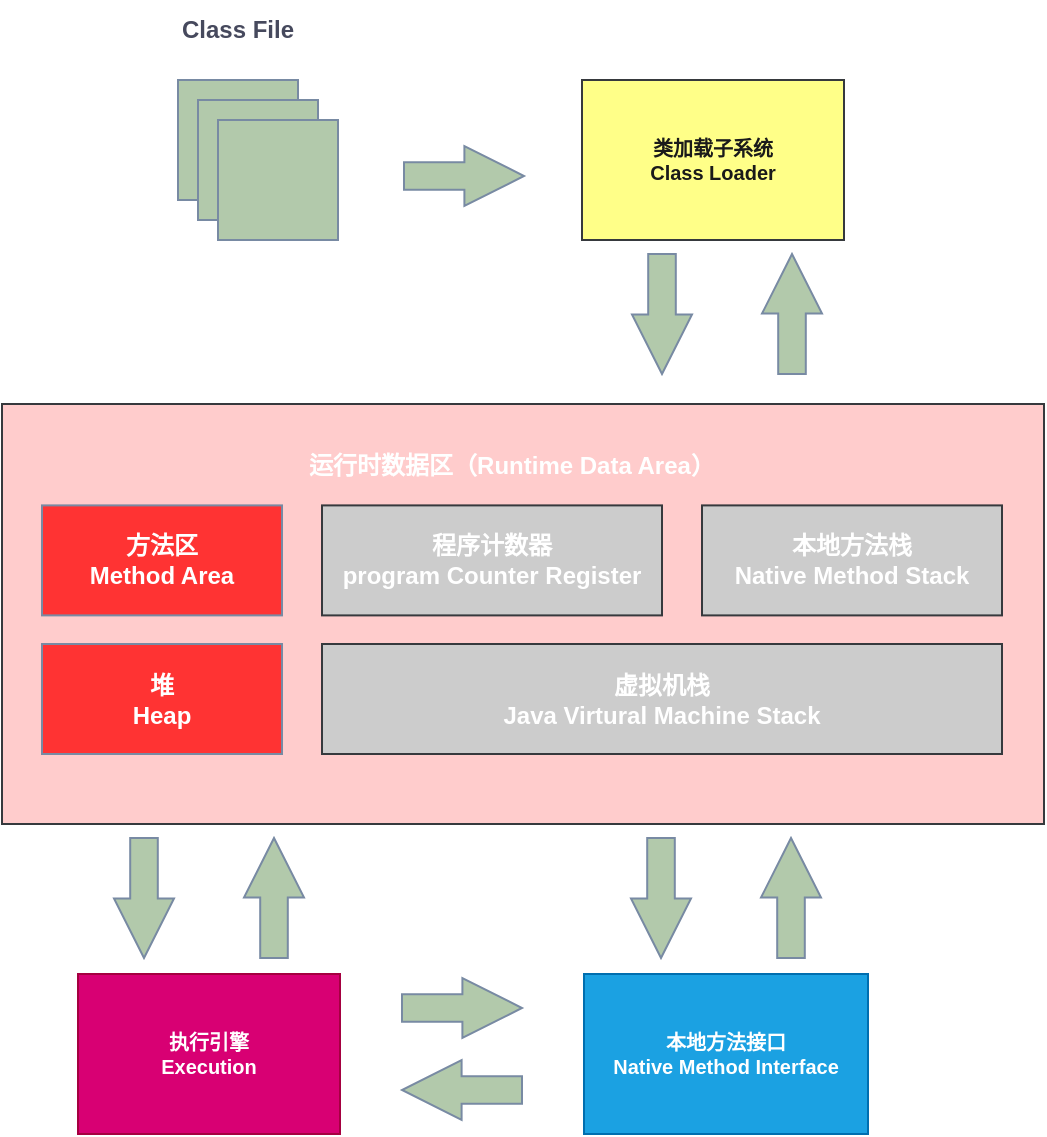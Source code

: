 <mxfile version="21.0.2" type="github">
  <diagram name="第 1 页" id="xl707IkjOxIr8ZXbckq2">
    <mxGraphModel dx="1050" dy="549" grid="1" gridSize="10" guides="1" tooltips="1" connect="1" arrows="1" fold="1" page="1" pageScale="1" pageWidth="827" pageHeight="1169" math="0" shadow="0">
      <root>
        <mxCell id="0" />
        <mxCell id="1" parent="0" />
        <mxCell id="Ia8yeapum5S0hoOMVwk_-3" value="" style="rounded=0;whiteSpace=wrap;html=1;labelBackgroundColor=none;fillColor=#B2C9AB;strokeColor=#788AA3;fontColor=#46495D;" parent="1" vertex="1">
          <mxGeometry x="198" y="80" width="60" height="60" as="geometry" />
        </mxCell>
        <mxCell id="Ia8yeapum5S0hoOMVwk_-4" value="" style="rounded=0;whiteSpace=wrap;html=1;labelBackgroundColor=none;fillColor=#B2C9AB;strokeColor=#788AA3;fontColor=#46495D;" parent="1" vertex="1">
          <mxGeometry x="208" y="90" width="60" height="60" as="geometry" />
        </mxCell>
        <mxCell id="Ia8yeapum5S0hoOMVwk_-5" value="" style="rounded=0;whiteSpace=wrap;html=1;labelBackgroundColor=none;fillColor=#B2C9AB;strokeColor=#788AA3;fontColor=#46495D;" parent="1" vertex="1">
          <mxGeometry x="218" y="100" width="60" height="60" as="geometry" />
        </mxCell>
        <mxCell id="Ia8yeapum5S0hoOMVwk_-7" value="&lt;font style=&quot;font-size: 10px;&quot;&gt;类加载子系统&lt;br style=&quot;font-size: 10px;&quot;&gt;Class Loader&lt;br style=&quot;font-size: 10px;&quot;&gt;&lt;/font&gt;" style="rounded=0;whiteSpace=wrap;html=1;fontSize=10;labelBackgroundColor=none;fillColor=#ffff88;strokeColor=#36393d;fontColor=#1A1A1A;fontStyle=1" parent="1" vertex="1">
          <mxGeometry x="400" y="80" width="131" height="80" as="geometry" />
        </mxCell>
        <mxCell id="b2Np1KRNmqKzjCU9OB0Q-17" value="&lt;font style=&quot;font-size: 10px;&quot;&gt;执行引擎&lt;br&gt;Execution&lt;br style=&quot;font-size: 10px;&quot;&gt;&lt;/font&gt;" style="rounded=0;whiteSpace=wrap;html=1;fontSize=10;labelBackgroundColor=none;fillColor=#d80073;strokeColor=#A50040;fontColor=#ffffff;fontStyle=1" vertex="1" parent="1">
          <mxGeometry x="148" y="527" width="131" height="80" as="geometry" />
        </mxCell>
        <mxCell id="b2Np1KRNmqKzjCU9OB0Q-28" value="&lt;font style=&quot;font-size: 10px;&quot;&gt;本地方法接口&lt;br&gt;Native Method Interface&lt;br style=&quot;font-size: 10px;&quot;&gt;&lt;/font&gt;" style="rounded=0;whiteSpace=wrap;html=1;fontSize=10;labelBackgroundColor=none;fillColor=#1ba1e2;strokeColor=#006EAF;fontColor=#ffffff;fontStyle=1" vertex="1" parent="1">
          <mxGeometry x="401" y="527" width="142" height="80" as="geometry" />
        </mxCell>
        <mxCell id="b2Np1KRNmqKzjCU9OB0Q-1" value="" style="rounded=0;whiteSpace=wrap;html=1;align=left;labelBackgroundColor=none;fillColor=#ffcccc;strokeColor=#36393d;" vertex="1" parent="1">
          <mxGeometry x="110" y="242" width="521" height="210" as="geometry" />
        </mxCell>
        <mxCell id="b2Np1KRNmqKzjCU9OB0Q-3" value="运行时数据区（Runtime Data Area）" style="rounded=1;whiteSpace=wrap;html=1;strokeWidth=0;fillColor=none;strokeColor=none;labelBackgroundColor=none;fontColor=#FFFFFF;fontStyle=1" vertex="1" parent="1">
          <mxGeometry x="260" y="253.7" width="210" height="39" as="geometry" />
        </mxCell>
        <mxCell id="b2Np1KRNmqKzjCU9OB0Q-5" value="方法区&lt;br&gt;Method Area" style="rounded=0;whiteSpace=wrap;html=1;labelBackgroundColor=none;fillColor=#FF3333;strokeColor=#788AA3;fontColor=#FFFFFF;fontStyle=1" vertex="1" parent="1">
          <mxGeometry x="130" y="292.7" width="120" height="55" as="geometry" />
        </mxCell>
        <mxCell id="b2Np1KRNmqKzjCU9OB0Q-7" value="堆&lt;br&gt;Heap" style="rounded=0;whiteSpace=wrap;html=1;labelBackgroundColor=none;fillColor=#FF3333;strokeColor=#788AA3;fontColor=#FFFFFF;fontStyle=1" vertex="1" parent="1">
          <mxGeometry x="130" y="362" width="120" height="55" as="geometry" />
        </mxCell>
        <mxCell id="b2Np1KRNmqKzjCU9OB0Q-13" value="程序计数器&lt;br&gt;program Counter Register" style="rounded=0;whiteSpace=wrap;html=1;labelBackgroundColor=none;fillColor=#CCCCCC;strokeColor=#36393d;fontColor=#FFFFFF;fontStyle=1" vertex="1" parent="1">
          <mxGeometry x="270" y="292.7" width="170" height="55" as="geometry" />
        </mxCell>
        <mxCell id="b2Np1KRNmqKzjCU9OB0Q-14" value="本地方法栈&lt;br&gt;Native Method Stack" style="rounded=0;whiteSpace=wrap;html=1;labelBackgroundColor=none;fillColor=#CCCCCC;strokeColor=#36393d;fontColor=#FFFFFF;fontStyle=1" vertex="1" parent="1">
          <mxGeometry x="460" y="292.7" width="150" height="55" as="geometry" />
        </mxCell>
        <mxCell id="b2Np1KRNmqKzjCU9OB0Q-15" value="虚拟机栈&lt;br&gt;Java Virtural Machine Stack" style="rounded=0;whiteSpace=wrap;html=1;labelBackgroundColor=none;fillColor=#CCCCCC;strokeColor=#36393d;fontColor=#FFFFFF;fontStyle=1" vertex="1" parent="1">
          <mxGeometry x="270" y="362" width="340" height="55" as="geometry" />
        </mxCell>
        <mxCell id="b2Np1KRNmqKzjCU9OB0Q-29" value="Class File" style="text;html=1;strokeColor=none;fillColor=none;align=center;verticalAlign=middle;whiteSpace=wrap;rounded=0;fontColor=#46495D;fontStyle=1" vertex="1" parent="1">
          <mxGeometry x="198" y="40" width="60" height="30" as="geometry" />
        </mxCell>
        <mxCell id="b2Np1KRNmqKzjCU9OB0Q-32" value="" style="html=1;shadow=0;dashed=0;align=center;verticalAlign=middle;shape=mxgraph.arrows2.arrow;dy=0.54;dx=29.8;direction=north;notch=0;strokeColor=#788AA3;fontColor=#46495D;fillColor=#B2C9AB;" vertex="1" parent="1">
          <mxGeometry x="490" y="167" width="30" height="60" as="geometry" />
        </mxCell>
        <mxCell id="b2Np1KRNmqKzjCU9OB0Q-33" value="" style="html=1;shadow=0;dashed=0;align=center;verticalAlign=middle;shape=mxgraph.arrows2.arrow;dy=0.54;dx=29.8;direction=south;notch=0;strokeColor=#788AA3;fontColor=#46495D;fillColor=#B2C9AB;" vertex="1" parent="1">
          <mxGeometry x="425" y="167" width="30" height="60" as="geometry" />
        </mxCell>
        <mxCell id="b2Np1KRNmqKzjCU9OB0Q-34" value="" style="html=1;shadow=0;dashed=0;align=center;verticalAlign=middle;shape=mxgraph.arrows2.arrow;dy=0.54;dx=29.8;direction=east;notch=0;strokeColor=#788AA3;fontColor=#46495D;fillColor=#B2C9AB;" vertex="1" parent="1">
          <mxGeometry x="311" y="113" width="60" height="30" as="geometry" />
        </mxCell>
        <mxCell id="b2Np1KRNmqKzjCU9OB0Q-35" value="" style="html=1;shadow=0;dashed=0;align=center;verticalAlign=middle;shape=mxgraph.arrows2.arrow;dy=0.54;dx=29.8;direction=north;notch=0;strokeColor=#788AA3;fontColor=#46495D;fillColor=#B2C9AB;" vertex="1" parent="1">
          <mxGeometry x="231" y="459" width="30" height="60" as="geometry" />
        </mxCell>
        <mxCell id="b2Np1KRNmqKzjCU9OB0Q-36" value="" style="html=1;shadow=0;dashed=0;align=center;verticalAlign=middle;shape=mxgraph.arrows2.arrow;dy=0.54;dx=29.8;direction=south;notch=0;strokeColor=#788AA3;fontColor=#46495D;fillColor=#B2C9AB;" vertex="1" parent="1">
          <mxGeometry x="166" y="459" width="30" height="60" as="geometry" />
        </mxCell>
        <mxCell id="b2Np1KRNmqKzjCU9OB0Q-37" value="" style="html=1;shadow=0;dashed=0;align=center;verticalAlign=middle;shape=mxgraph.arrows2.arrow;dy=0.54;dx=29.8;direction=north;notch=0;strokeColor=#788AA3;fontColor=#46495D;fillColor=#B2C9AB;" vertex="1" parent="1">
          <mxGeometry x="489.5" y="459" width="30" height="60" as="geometry" />
        </mxCell>
        <mxCell id="b2Np1KRNmqKzjCU9OB0Q-38" value="" style="html=1;shadow=0;dashed=0;align=center;verticalAlign=middle;shape=mxgraph.arrows2.arrow;dy=0.54;dx=29.8;direction=south;notch=0;strokeColor=#788AA3;fontColor=#46495D;fillColor=#B2C9AB;" vertex="1" parent="1">
          <mxGeometry x="424.5" y="459" width="30" height="60" as="geometry" />
        </mxCell>
        <mxCell id="b2Np1KRNmqKzjCU9OB0Q-39" value="" style="html=1;shadow=0;dashed=0;align=center;verticalAlign=middle;shape=mxgraph.arrows2.arrow;dy=0.54;dx=29.8;direction=west;notch=0;strokeColor=#788AA3;fontColor=#46495D;fillColor=#B2C9AB;" vertex="1" parent="1">
          <mxGeometry x="310" y="570" width="60" height="30" as="geometry" />
        </mxCell>
        <mxCell id="b2Np1KRNmqKzjCU9OB0Q-40" value="" style="html=1;shadow=0;dashed=0;align=center;verticalAlign=middle;shape=mxgraph.arrows2.arrow;dy=0.54;dx=29.8;direction=east;notch=0;strokeColor=#788AA3;fontColor=#46495D;fillColor=#B2C9AB;" vertex="1" parent="1">
          <mxGeometry x="310" y="529" width="60" height="30" as="geometry" />
        </mxCell>
      </root>
    </mxGraphModel>
  </diagram>
</mxfile>
